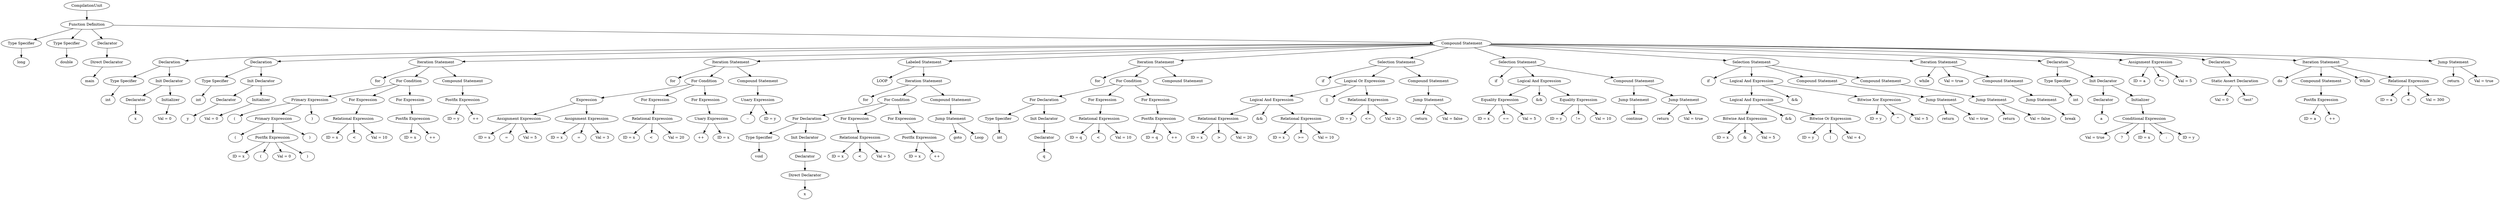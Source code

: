 digraph G {
		Q0[label="CompilationUnit"];
		Q0 -> Q1
		Q1[label="Function Definition"];
		Q1 -> Q2
		Q2[label="Type Specifier"];
		Q2 -> Q3
		Q3[label="long"];
		Q1 -> Q4
		Q4[label="Type Specifier"];
		Q4 -> Q5
		Q5[label="double"];
		Q1 -> Q6
		Q6[label="Declarator"];
		Q6 -> Q7
		Q7[label="Direct Declarator"];
		Q7 -> Q8
		Q8[label="main"];
		Q1 -> Q9
		Q9[label="Compound Statement"];
		Q9 -> Q10
		Q10[label="Declaration"];
		Q10 -> Q11
		Q11[label="Type Specifier"];
		Q11 -> Q12
		Q12[label="int"];
		Q10 -> Q13
		Q13[label="Init Declarator"];
		Q13 -> Q14
		Q14[label="Declarator"];
		Q14 -> Q15
		Q15[label="x"];
		Q13 -> Q16
		Q16[label="Initializer"];
		Q16 -> Q17
		Q17[label="Val = 0"];
		Q9 -> Q18
		Q18[label="Declaration"];
		Q18 -> Q19
		Q19[label="Type Specifier"];
		Q19 -> Q20
		Q20[label="int"];
		Q18 -> Q21
		Q21[label="Init Declarator"];
		Q21 -> Q22
		Q22[label="Declarator"];
		Q22 -> Q23
		Q23[label="y"];
		Q21 -> Q24
		Q24[label="Initializer"];
		Q24 -> Q25
		Q25[label="Val = 0"];
		Q9 -> Q26
		Q26[label="Iteration Statement"];
		Q26 -> Q27
		Q27[label="for"];
		Q26 -> Q28
		Q28[label="For Condition"];
		Q28 -> Q29
		Q29[label="Primary Expression"];
		Q29 -> Q30
		Q30[label="("];
		Q29 -> Q31
		Q31[label="Primary Expression"];
		Q31 -> Q32
		Q32[label="("];
		Q31 -> Q33
		Q33[label="Postfix Expression"];
		Q33 -> Q34
		Q34[label="ID = x"];
		Q33 -> Q35
		Q35[label="("];
		Q33 -> Q36
		Q36[label="Val = 0"];
		Q33 -> Q37
		Q37[label=")"];
		Q31 -> Q38
		Q38[label=")"];
		Q29 -> Q39
		Q39[label=")"];
		Q28 -> Q40
		Q40[label="For Expression"];
		Q40 -> Q41
		Q41[label="Relational Expression"];
		Q41 -> Q42
		Q42[label="ID = x"];
		Q41 -> Q43
		Q43[label="<"];
		Q41 -> Q44
		Q44[label="Val = 10"];
		Q28 -> Q45
		Q45[label="For Expression"];
		Q45 -> Q46
		Q46[label="Postfix Expression"];
		Q46 -> Q47
		Q47[label="ID = x"];
		Q46 -> Q48
		Q48[label="++"];
		Q26 -> Q49
		Q49[label="Compound Statement"];
		Q49 -> Q50
		Q50[label="Postfix Expression"];
		Q50 -> Q51
		Q51[label="ID = y"];
		Q50 -> Q52
		Q52[label="++"];
		Q9 -> Q53
		Q53[label="Iteration Statement"];
		Q53 -> Q54
		Q54[label="for"];
		Q53 -> Q55
		Q55[label="For Condition"];
		Q55 -> Q56
		Q56[label="Expression"];
		Q56 -> Q57
		Q57[label="Assignment Expression"];
		Q57 -> Q58
		Q58[label="ID = x"];
		Q57 -> Q59
		Q59[label="="];
		Q57 -> Q60
		Q60[label="Val = 5"];
		Q56 -> Q61
		Q61[label="Assignment Expression"];
		Q61 -> Q62
		Q62[label="ID = x"];
		Q61 -> Q63
		Q63[label="="];
		Q61 -> Q64
		Q64[label="Val = 3"];
		Q55 -> Q65
		Q65[label="For Expression"];
		Q65 -> Q66
		Q66[label="Relational Expression"];
		Q66 -> Q67
		Q67[label="ID = x"];
		Q66 -> Q68
		Q68[label="<"];
		Q66 -> Q69
		Q69[label="Val = 20"];
		Q55 -> Q70
		Q70[label="For Expression"];
		Q70 -> Q71
		Q71[label="Unary Expression"];
		Q71 -> Q72
		Q72[label="++"];
		Q71 -> Q73
		Q73[label="ID = x"];
		Q53 -> Q74
		Q74[label="Compound Statement"];
		Q74 -> Q75
		Q75[label="Unary Expression"];
		Q75 -> Q76
		Q76[label="--"];
		Q75 -> Q77
		Q77[label="ID = y"];
		Q9 -> Q78
		Q78[label="Labeled Statement"];
		Q78 -> Q79
		Q79[label="LOOP"];
		Q78 -> Q80
		Q80[label="Iteration Statement"];
		Q80 -> Q81
		Q81[label="for"];
		Q80 -> Q82
		Q82[label="For Condition"];
		Q82 -> Q83
		Q83[label="For Declaration"];
		Q83 -> Q84
		Q84[label="Type Specifier"];
		Q84 -> Q85
		Q85[label="void"];
		Q83 -> Q86
		Q86[label="Init Declarator"];
		Q86 -> Q87
		Q87[label="Declarator"];
		Q87 -> Q88
		Q88[label="Direct Declarator"];
		Q88 -> Q89
		Q89[label="x"];
		Q82 -> Q90
		Q90[label="For Expression"];
		Q90 -> Q91
		Q91[label="Relational Expression"];
		Q91 -> Q92
		Q92[label="ID = x"];
		Q91 -> Q93
		Q93[label="<"];
		Q91 -> Q94
		Q94[label="Val = 5"];
		Q82 -> Q95
		Q95[label="For Expression"];
		Q95 -> Q96
		Q96[label="Postfix Expression"];
		Q96 -> Q97
		Q97[label="ID = x"];
		Q96 -> Q98
		Q98[label="++"];
		Q80 -> Q99
		Q99[label="Compound Statement"];
		Q99 -> Q100
		Q100[label="Jump Statement"];
		Q100 -> Q101
		Q101[label="goto"];
		Q100 -> Q102
		Q102[label="Loop"];
		Q9 -> Q103
		Q103[label="Iteration Statement"];
		Q103 -> Q104
		Q104[label="for"];
		Q103 -> Q105
		Q105[label="For Condition"];
		Q105 -> Q106
		Q106[label="For Declaration"];
		Q106 -> Q107
		Q107[label="Type Specifier"];
		Q107 -> Q108
		Q108[label="int"];
		Q106 -> Q109
		Q109[label="Init Declarator"];
		Q109 -> Q110
		Q110[label="Declarator"];
		Q110 -> Q111
		Q111[label="q"];
		Q105 -> Q112
		Q112[label="For Expression"];
		Q112 -> Q113
		Q113[label="Relational Expression"];
		Q113 -> Q114
		Q114[label="ID = q"];
		Q113 -> Q115
		Q115[label="<"];
		Q113 -> Q116
		Q116[label="Val = 10"];
		Q105 -> Q117
		Q117[label="For Expression"];
		Q117 -> Q118
		Q118[label="Postfix Expression"];
		Q118 -> Q119
		Q119[label="ID = q"];
		Q118 -> Q120
		Q120[label="++"];
		Q103 -> Q121
		Q121[label="Compound Statement"];
		Q9 -> Q122
		Q122[label="Selection Statement"];
		Q122 -> Q123
		Q123[label="if"];
		Q122 -> Q124
		Q124[label="Logical Or Expression"];
		Q124 -> Q125
		Q125[label="Logical And Expression"];
		Q125 -> Q126
		Q126[label="Relational Expression"];
		Q126 -> Q127
		Q127[label="ID = x"];
		Q126 -> Q128
		Q128[label=">"];
		Q126 -> Q129
		Q129[label="Val = 20"];
		Q125 -> Q130
		Q130[label="&&"];
		Q125 -> Q131
		Q131[label="Relational Expression"];
		Q131 -> Q132
		Q132[label="ID = x"];
		Q131 -> Q133
		Q133[label=">="];
		Q131 -> Q134
		Q134[label="Val = 10"];
		Q124 -> Q135
		Q135[label="||"];
		Q124 -> Q136
		Q136[label="Relational Expression"];
		Q136 -> Q137
		Q137[label="ID = y"];
		Q136 -> Q138
		Q138[label="<="];
		Q136 -> Q139
		Q139[label="Val = 25"];
		Q122 -> Q140
		Q140[label="Compound Statement"];
		Q140 -> Q141
		Q141[label="Jump Statement"];
		Q141 -> Q142
		Q142[label="return"];
		Q141 -> Q143
		Q143[label="Val = false"];
		Q9 -> Q144
		Q144[label="Selection Statement"];
		Q144 -> Q145
		Q145[label="if"];
		Q144 -> Q146
		Q146[label="Logical And Expression"];
		Q146 -> Q147
		Q147[label="Equality Expression"];
		Q147 -> Q148
		Q148[label="ID = x"];
		Q147 -> Q149
		Q149[label="=="];
		Q147 -> Q150
		Q150[label="Val = 5"];
		Q146 -> Q151
		Q151[label="&&"];
		Q146 -> Q152
		Q152[label="Equality Expression"];
		Q152 -> Q153
		Q153[label="ID = y"];
		Q152 -> Q154
		Q154[label="!="];
		Q152 -> Q155
		Q155[label="Val = 10"];
		Q144 -> Q156
		Q156[label="Compound Statement"];
		Q156 -> Q157
		Q157[label="Jump Statement"];
		Q157 -> Q158
		Q158[label="continue"];
		Q156 -> Q159
		Q159[label="Jump Statement"];
		Q159 -> Q160
		Q160[label="return"];
		Q159 -> Q161
		Q161[label="Val = true"];
		Q9 -> Q162
		Q162[label="Selection Statement"];
		Q162 -> Q163
		Q163[label="if"];
		Q162 -> Q164
		Q164[label="Logical And Expression"];
		Q164 -> Q165
		Q165[label="Logical And Expression"];
		Q165 -> Q166
		Q166[label="Bitwise And Expression"];
		Q166 -> Q167
		Q167[label="ID = x"];
		Q166 -> Q168
		Q168[label="&"];
		Q166 -> Q169
		Q169[label="Val = 5"];
		Q165 -> Q170
		Q170[label="&&"];
		Q165 -> Q171
		Q171[label="Bitwise Or Expression"];
		Q171 -> Q172
		Q172[label="ID = y"];
		Q171 -> Q173
		Q173[label="|"];
		Q171 -> Q174
		Q174[label="Val = 4"];
		Q164 -> Q175
		Q175[label="&&"];
		Q164 -> Q176
		Q176[label="Bitwise Xor Expression"];
		Q176 -> Q177
		Q177[label="ID = y"];
		Q176 -> Q178
		Q178[label="^"];
		Q176 -> Q179
		Q179[label="Val = 5"];
		Q162 -> Q180
		Q180[label="Compound Statement"];
		Q180 -> Q181
		Q181[label="Jump Statement"];
		Q181 -> Q182
		Q182[label="return"];
		Q181 -> Q183
		Q183[label="Val = true"];
		Q162 -> Q184
		Q184[label="Compound Statement"];
		Q184 -> Q185
		Q185[label="Jump Statement"];
		Q185 -> Q186
		Q186[label="return"];
		Q185 -> Q187
		Q187[label="Val = false"];
		Q9 -> Q188
		Q188[label="Iteration Statement"];
		Q188 -> Q189
		Q189[label="while"];
		Q188 -> Q190
		Q190[label="Val = true"];
		Q188 -> Q191
		Q191[label="Compound Statement"];
		Q191 -> Q192
		Q192[label="Jump Statement"];
		Q192 -> Q193
		Q193[label="break"];
		Q9 -> Q194
		Q194[label="Declaration"];
		Q194 -> Q195
		Q195[label="Type Specifier"];
		Q195 -> Q196
		Q196[label="int"];
		Q194 -> Q197
		Q197[label="Init Declarator"];
		Q197 -> Q198
		Q198[label="Declarator"];
		Q198 -> Q199
		Q199[label="a"];
		Q197 -> Q200
		Q200[label="Initializer"];
		Q200 -> Q201
		Q201[label="Conditional Expression"];
		Q201 -> Q202
		Q202[label="Val = true"];
		Q201 -> Q203
		Q203[label="?"];
		Q201 -> Q204
		Q204[label="ID = x"];
		Q201 -> Q205
		Q205[label=":"];
		Q201 -> Q206
		Q206[label="ID = y"];
		Q9 -> Q207
		Q207[label="Assignment Expression"];
		Q207 -> Q208
		Q208[label="ID = a"];
		Q207 -> Q209
		Q209[label="*="];
		Q207 -> Q210
		Q210[label="Val = 5"];
		Q9 -> Q211
		Q211[label="Declaration"];
		Q211 -> Q212
		Q212[label="Static Assert Declaration"];
		Q212 -> Q213
		Q213[label="Val = 0"];
		Q212 -> Q214
		Q214[label="\"test\""];
		Q9 -> Q215
		Q215[label="Iteration Statement"];
		Q215 -> Q216
		Q216[label="do"];
		Q215 -> Q217
		Q217[label="Compound Statement"];
		Q217 -> Q218
		Q218[label="Postfix Expression"];
		Q218 -> Q219
		Q219[label="ID = a"];
		Q218 -> Q220
		Q220[label="++"];
		Q215 -> Q221
		Q221[label="While"];
		Q215 -> Q222
		Q222[label="Relational Expression"];
		Q222 -> Q223
		Q223[label="ID = a"];
		Q222 -> Q224
		Q224[label="<"];
		Q222 -> Q225
		Q225[label="Val = 300"];
		Q9 -> Q226
		Q226[label="Jump Statement"];
		Q226 -> Q227
		Q227[label="return"];
		Q226 -> Q228
		Q228[label="Val = true"];
		
}